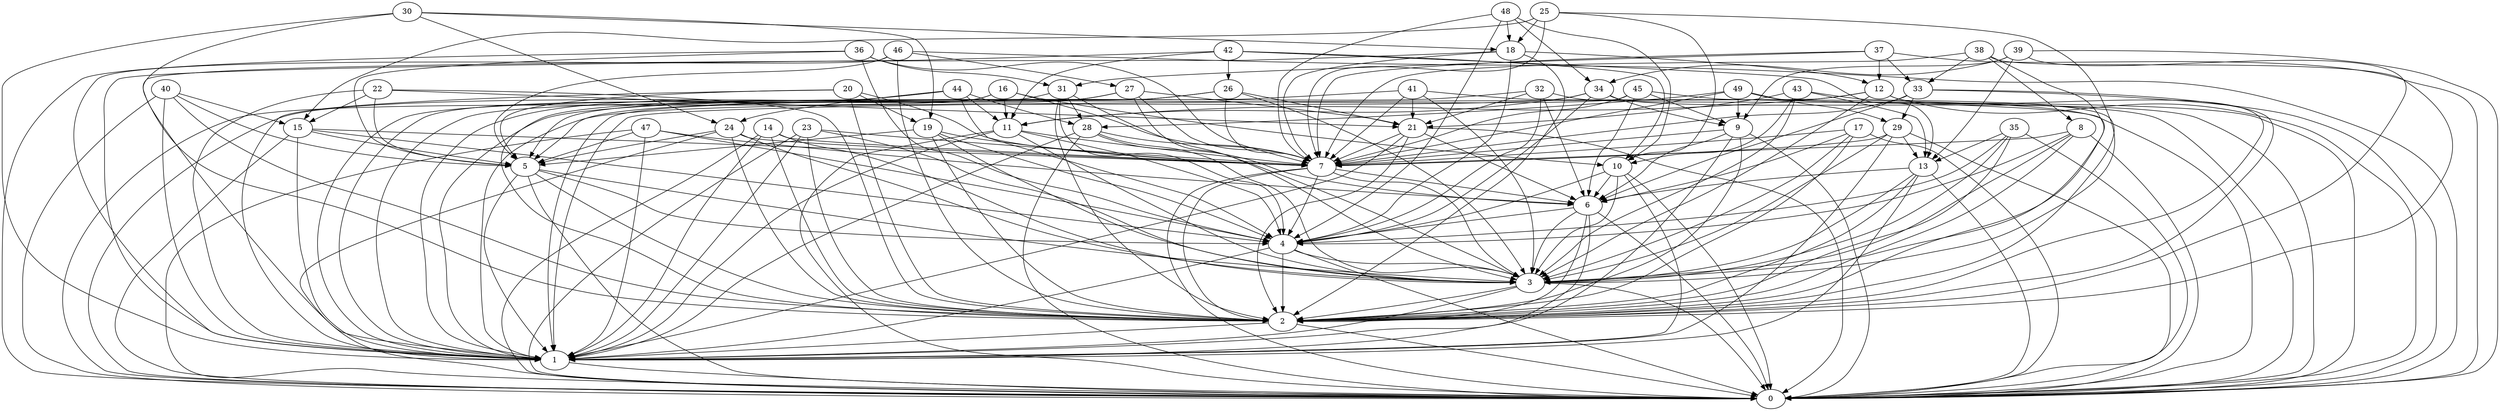 /* Created by igraph 0.6.5 */
digraph {
  0;
  1;
  2;
  3;
  4;
  5;
  6;
  7;
  8;
  9;
  10;
  11;
  12;
  13;
  14;
  15;
  16;
  17;
  18;
  19;
  20;
  21;
  22;
  23;
  24;
  25;
  26;
  27;
  28;
  29;
  30;
  31;
  32;
  33;
  34;
  35;
  36;
  37;
  38;
  39;
  40;
  41;
  42;
  43;
  44;
  45;
  46;
  47;
  48;
  49;

  1 -> 0;
  2 -> 0;
  2 -> 1;
  3 -> 0;
  3 -> 1;
  3 -> 2;
  4 -> 0;
  4 -> 1;
  4 -> 2;
  4 -> 3;
  5 -> 0;
  5 -> 1;
  5 -> 2;
  5 -> 3;
  5 -> 4;
  6 -> 3;
  6 -> 4;
  6 -> 0;
  6 -> 1;
  6 -> 2;
  7 -> 4;
  7 -> 0;
  7 -> 6;
  7 -> 2;
  7 -> 3;
  8 -> 0;
  8 -> 2;
  8 -> 4;
  8 -> 3;
  8 -> 7;
  9 -> 2;
  9 -> 6;
  9 -> 7;
  9 -> 0;
  9 -> 1;
  10 -> 4;
  10 -> 1;
  10 -> 3;
  10 -> 0;
  10 -> 6;
  11 -> 0;
  11 -> 3;
  11 -> 1;
  11 -> 4;
  11 -> 7;
  12 -> 1;
  12 -> 0;
  12 -> 2;
  12 -> 11;
  12 -> 3;
  13 -> 1;
  13 -> 0;
  13 -> 3;
  13 -> 2;
  13 -> 6;
  14 -> 1;
  14 -> 7;
  14 -> 2;
  14 -> 3;
  14 -> 0;
  15 -> 5;
  15 -> 7;
  15 -> 4;
  15 -> 1;
  15 -> 0;
  16 -> 0;
  16 -> 1;
  16 -> 11;
  16 -> 10;
  16 -> 7;
  17 -> 7;
  17 -> 6;
  17 -> 3;
  17 -> 0;
  17 -> 2;
  18 -> 1;
  18 -> 4;
  18 -> 12;
  18 -> 7;
  18 -> 2;
  19 -> 4;
  19 -> 7;
  19 -> 2;
  19 -> 3;
  19 -> 5;
  20 -> 19;
  20 -> 5;
  20 -> 2;
  20 -> 7;
  20 -> 1;
  21 -> 0;
  21 -> 1;
  21 -> 2;
  21 -> 7;
  21 -> 6;
  22 -> 1;
  22 -> 21;
  22 -> 5;
  22 -> 2;
  22 -> 15;
  23 -> 1;
  23 -> 0;
  23 -> 2;
  23 -> 7;
  23 -> 3;
  24 -> 2;
  24 -> 7;
  24 -> 3;
  24 -> 0;
  24 -> 5;
  25 -> 18;
  25 -> 7;
  25 -> 3;
  25 -> 15;
  25 -> 10;
  26 -> 3;
  26 -> 7;
  26 -> 21;
  26 -> 2;
  26 -> 5;
  27 -> 21;
  27 -> 3;
  27 -> 1;
  27 -> 0;
  27 -> 7;
  28 -> 7;
  28 -> 3;
  28 -> 6;
  28 -> 1;
  28 -> 0;
  29 -> 1;
  29 -> 7;
  29 -> 0;
  29 -> 13;
  29 -> 3;
  30 -> 2;
  30 -> 19;
  30 -> 1;
  30 -> 18;
  30 -> 24;
  31 -> 4;
  31 -> 2;
  31 -> 3;
  31 -> 1;
  31 -> 28;
  32 -> 21;
  32 -> 0;
  32 -> 4;
  32 -> 1;
  32 -> 6;
  33 -> 0;
  33 -> 6;
  33 -> 2;
  33 -> 7;
  33 -> 29;
  34 -> 9;
  34 -> 4;
  34 -> 0;
  34 -> 1;
  34 -> 11;
  35 -> 0;
  35 -> 3;
  35 -> 4;
  35 -> 13;
  35 -> 2;
  36 -> 4;
  36 -> 5;
  36 -> 31;
  36 -> 7;
  36 -> 0;
  37 -> 0;
  37 -> 33;
  37 -> 12;
  37 -> 31;
  37 -> 7;
  38 -> 2;
  38 -> 3;
  38 -> 33;
  38 -> 7;
  38 -> 8;
  39 -> 2;
  39 -> 0;
  39 -> 9;
  39 -> 34;
  39 -> 13;
  40 -> 1;
  40 -> 0;
  40 -> 15;
  40 -> 5;
  40 -> 2;
  41 -> 7;
  41 -> 3;
  41 -> 21;
  41 -> 0;
  41 -> 5;
  42 -> 13;
  42 -> 11;
  42 -> 10;
  42 -> 1;
  42 -> 26;
  43 -> 2;
  43 -> 13;
  43 -> 3;
  43 -> 10;
  43 -> 21;
  44 -> 4;
  44 -> 11;
  44 -> 24;
  44 -> 28;
  44 -> 1;
  45 -> 7;
  45 -> 9;
  45 -> 6;
  45 -> 1;
  45 -> 2;
  46 -> 1;
  46 -> 0;
  46 -> 27;
  46 -> 2;
  46 -> 5;
  47 -> 4;
  47 -> 5;
  47 -> 0;
  47 -> 1;
  47 -> 6;
  48 -> 7;
  48 -> 4;
  48 -> 10;
  48 -> 34;
  48 -> 18;
  49 -> 0;
  49 -> 28;
  49 -> 29;
  49 -> 7;
  49 -> 9;
}
